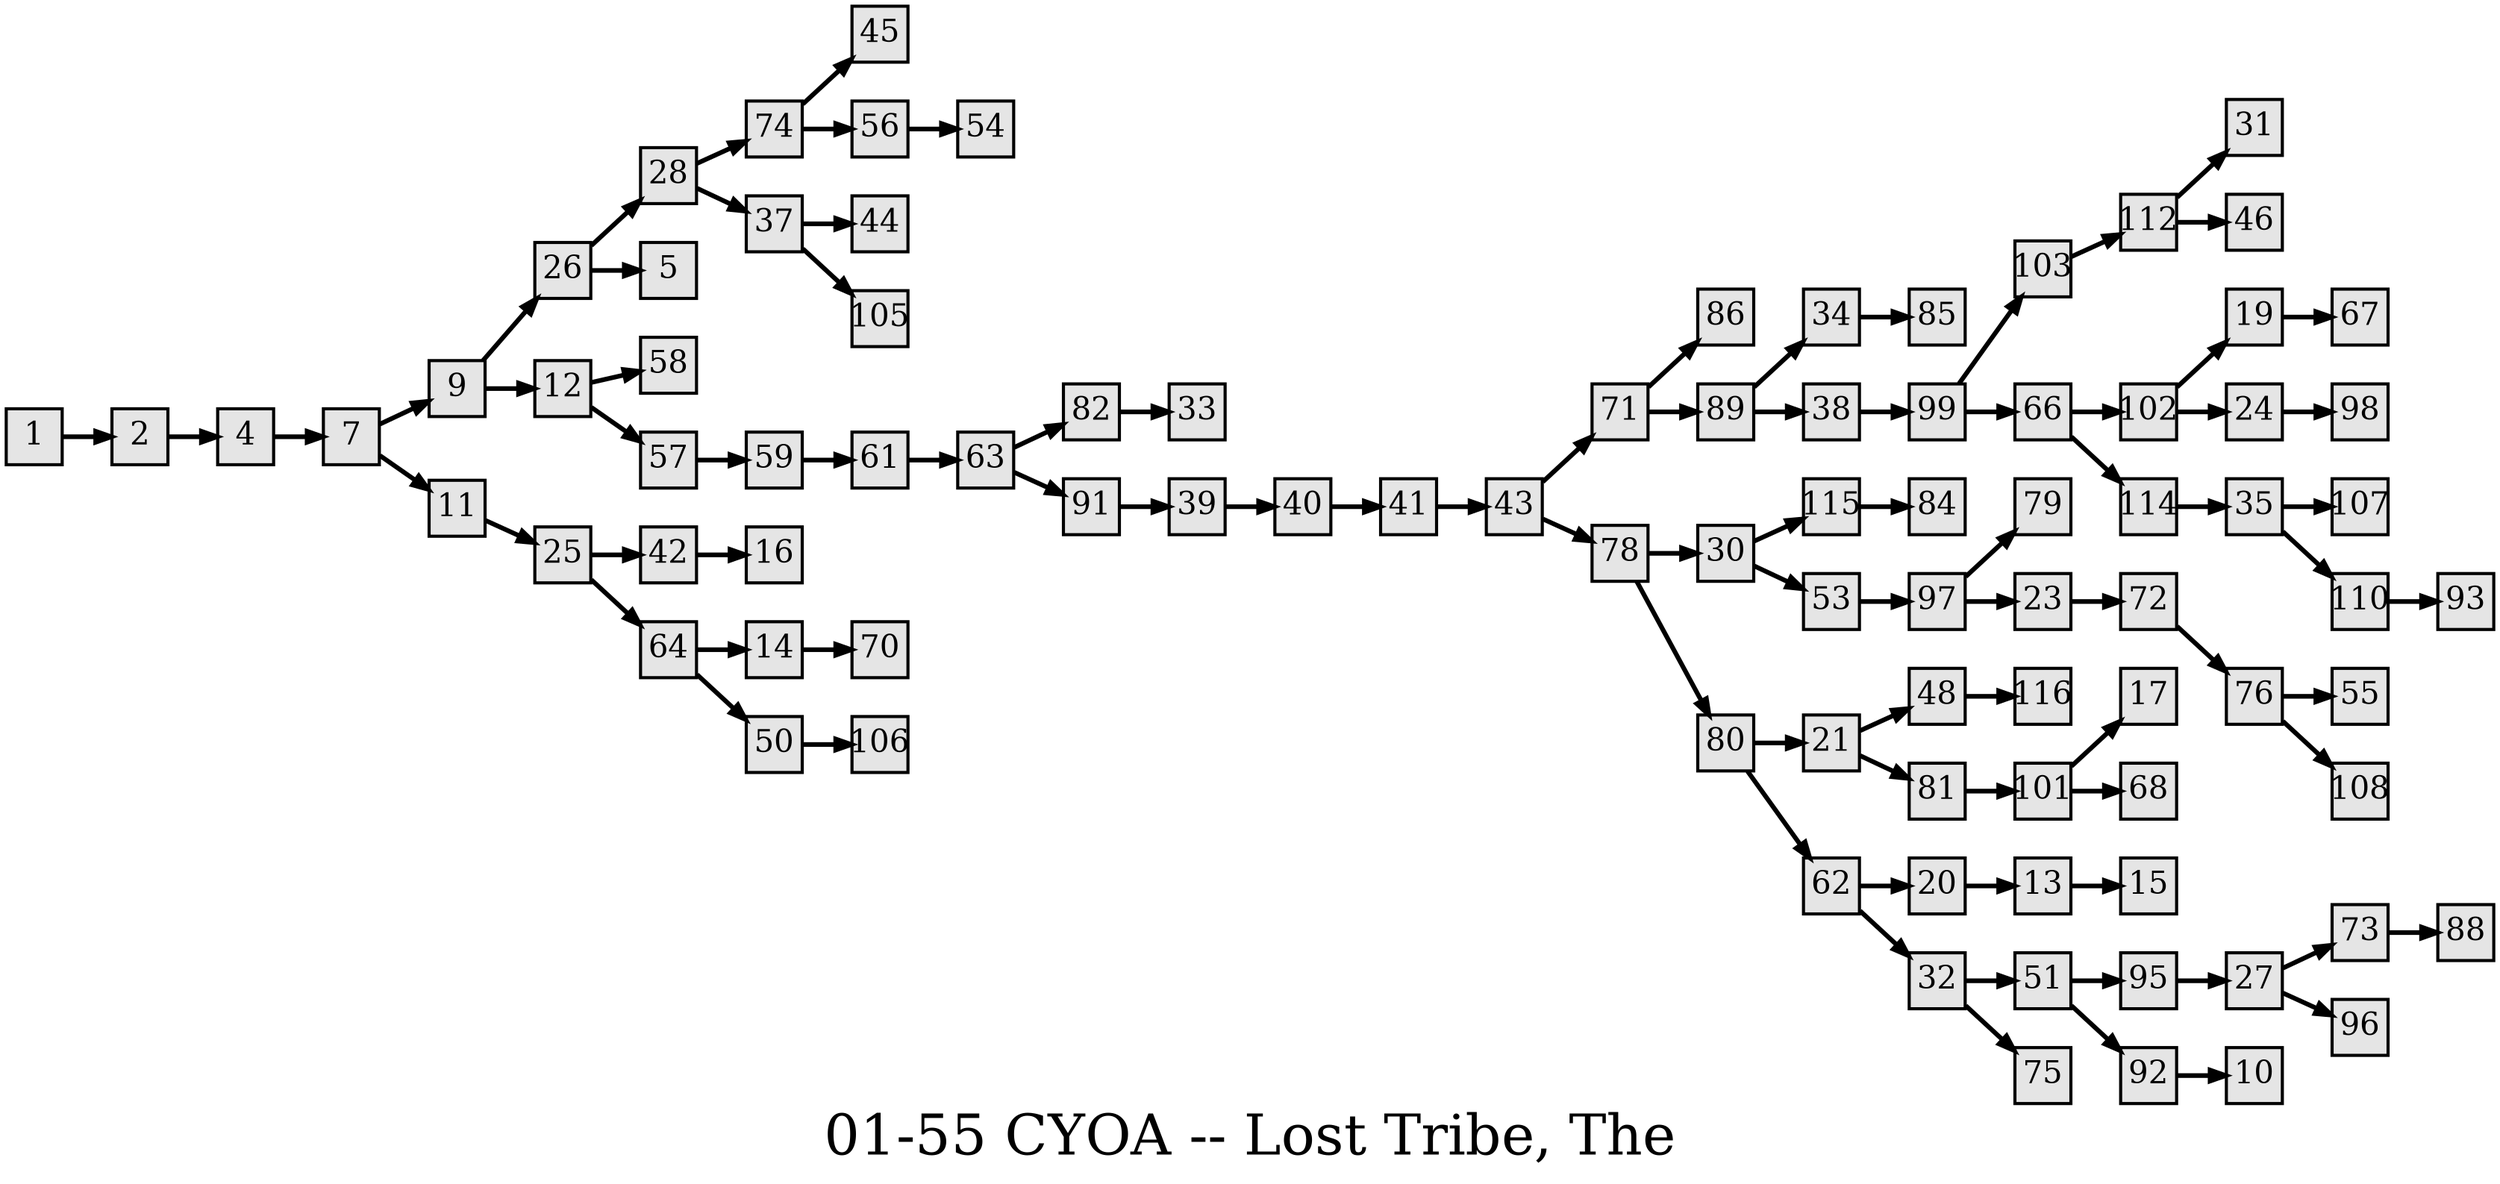 digraph g{
  graph [ label="01-55 CYOA -- Lost Tribe, The" rankdir=LR, ordering=out, fontsize=36, nodesep="0.35", ranksep="0.45"];
  node  [shape=rect, penwidth=2, fontsize=20, style=filled, fillcolor=grey90, margin="0,0", labelfloat=true, regular=true, fixedsize=true];
  edge  [labelfloat=true, penwidth=3, fontsize=12];
  // ---;
  // group  : Katz;
  // id     : 01-55;
  // gbid   : 549;
  // series : CYOA;
  // title  : Lost Tribe, The;
  // author : Louise Munro Foley;
  // credit:;
  // - name : Juliet Way-Henthorn;
  // role : encoder;
  // date : 2017-08-18;
  // - name : Jeremy Douglass;
  // role : editor;
  // date : 2017-10-19;
  // render:;
  // - name   : small;
  // styles : gvStyles-small.txt;
  // engine : dot;
  // comment: >;
  
  // ---;
  
  // From | To | Label;
  
  1 -> 2;
  2 -> 4;
  4 -> 7;
  7 -> 9;
  7 -> 11;
  9 -> 26;
  9 -> 12;
  11 -> 25;
  12 -> 58;
  12 -> 57;
  13 -> 15;
  14 -> 70;
  19 -> 67;
  20 -> 13;
  21 -> 48;
  21 -> 81;
  23 -> 72;
  24 -> 98;
  25 -> 42;
  25 -> 64;
  26 -> 28;
  26 -> 5;
  27 -> 73;
  27 -> 96;
  28 -> 74;
  28 -> 37;
  30 -> 115;
  30 -> 53;
  32 -> 51;
  32 -> 75;
  34 -> 85;
  35 -> 107;
  35 -> 110;
  37 -> 44;
  37 -> 105;
  38 -> 99;
  39 -> 40;
  40 -> 41;
  41 -> 43;
  42 -> 16;
  43 -> 71;
  43 -> 78;
  48 -> 116;
  50 -> 106;
  51 -> 95;
  51 -> 92;
  53 -> 97;
  56 -> 54;
  57 -> 59;
  59 -> 61;
  61 -> 63;
  62 -> 20;
  62 -> 32;
  63 -> 82;
  63 -> 91;
  64 -> 14;
  64 -> 50;
  66 -> 102;
  66 -> 114;
  71 -> 86;
  71 -> 89;
  72 -> 76;
  73 -> 88;
  74 -> 45;
  74 -> 56;
  76 -> 55;
  76 -> 108;
  78 -> 30;
  78 -> 80;
  80 -> 21;
  80 -> 62;
  81 -> 101;
  82 -> 33;
  89 -> 34;
  89 -> 38;
  91 -> 39;
  92 -> 10;
  95 -> 27;
  97 -> 79;
  97 -> 23;
  99 -> 103;
  99 -> 66;
  101 -> 17;
  101 -> 68;
  102 -> 19;
  102 -> 24;
  103 -> 112;
  110 -> 93;
  112 -> 31;
  112 -> 46;
  114 -> 35;
  115 -> 84;
}

